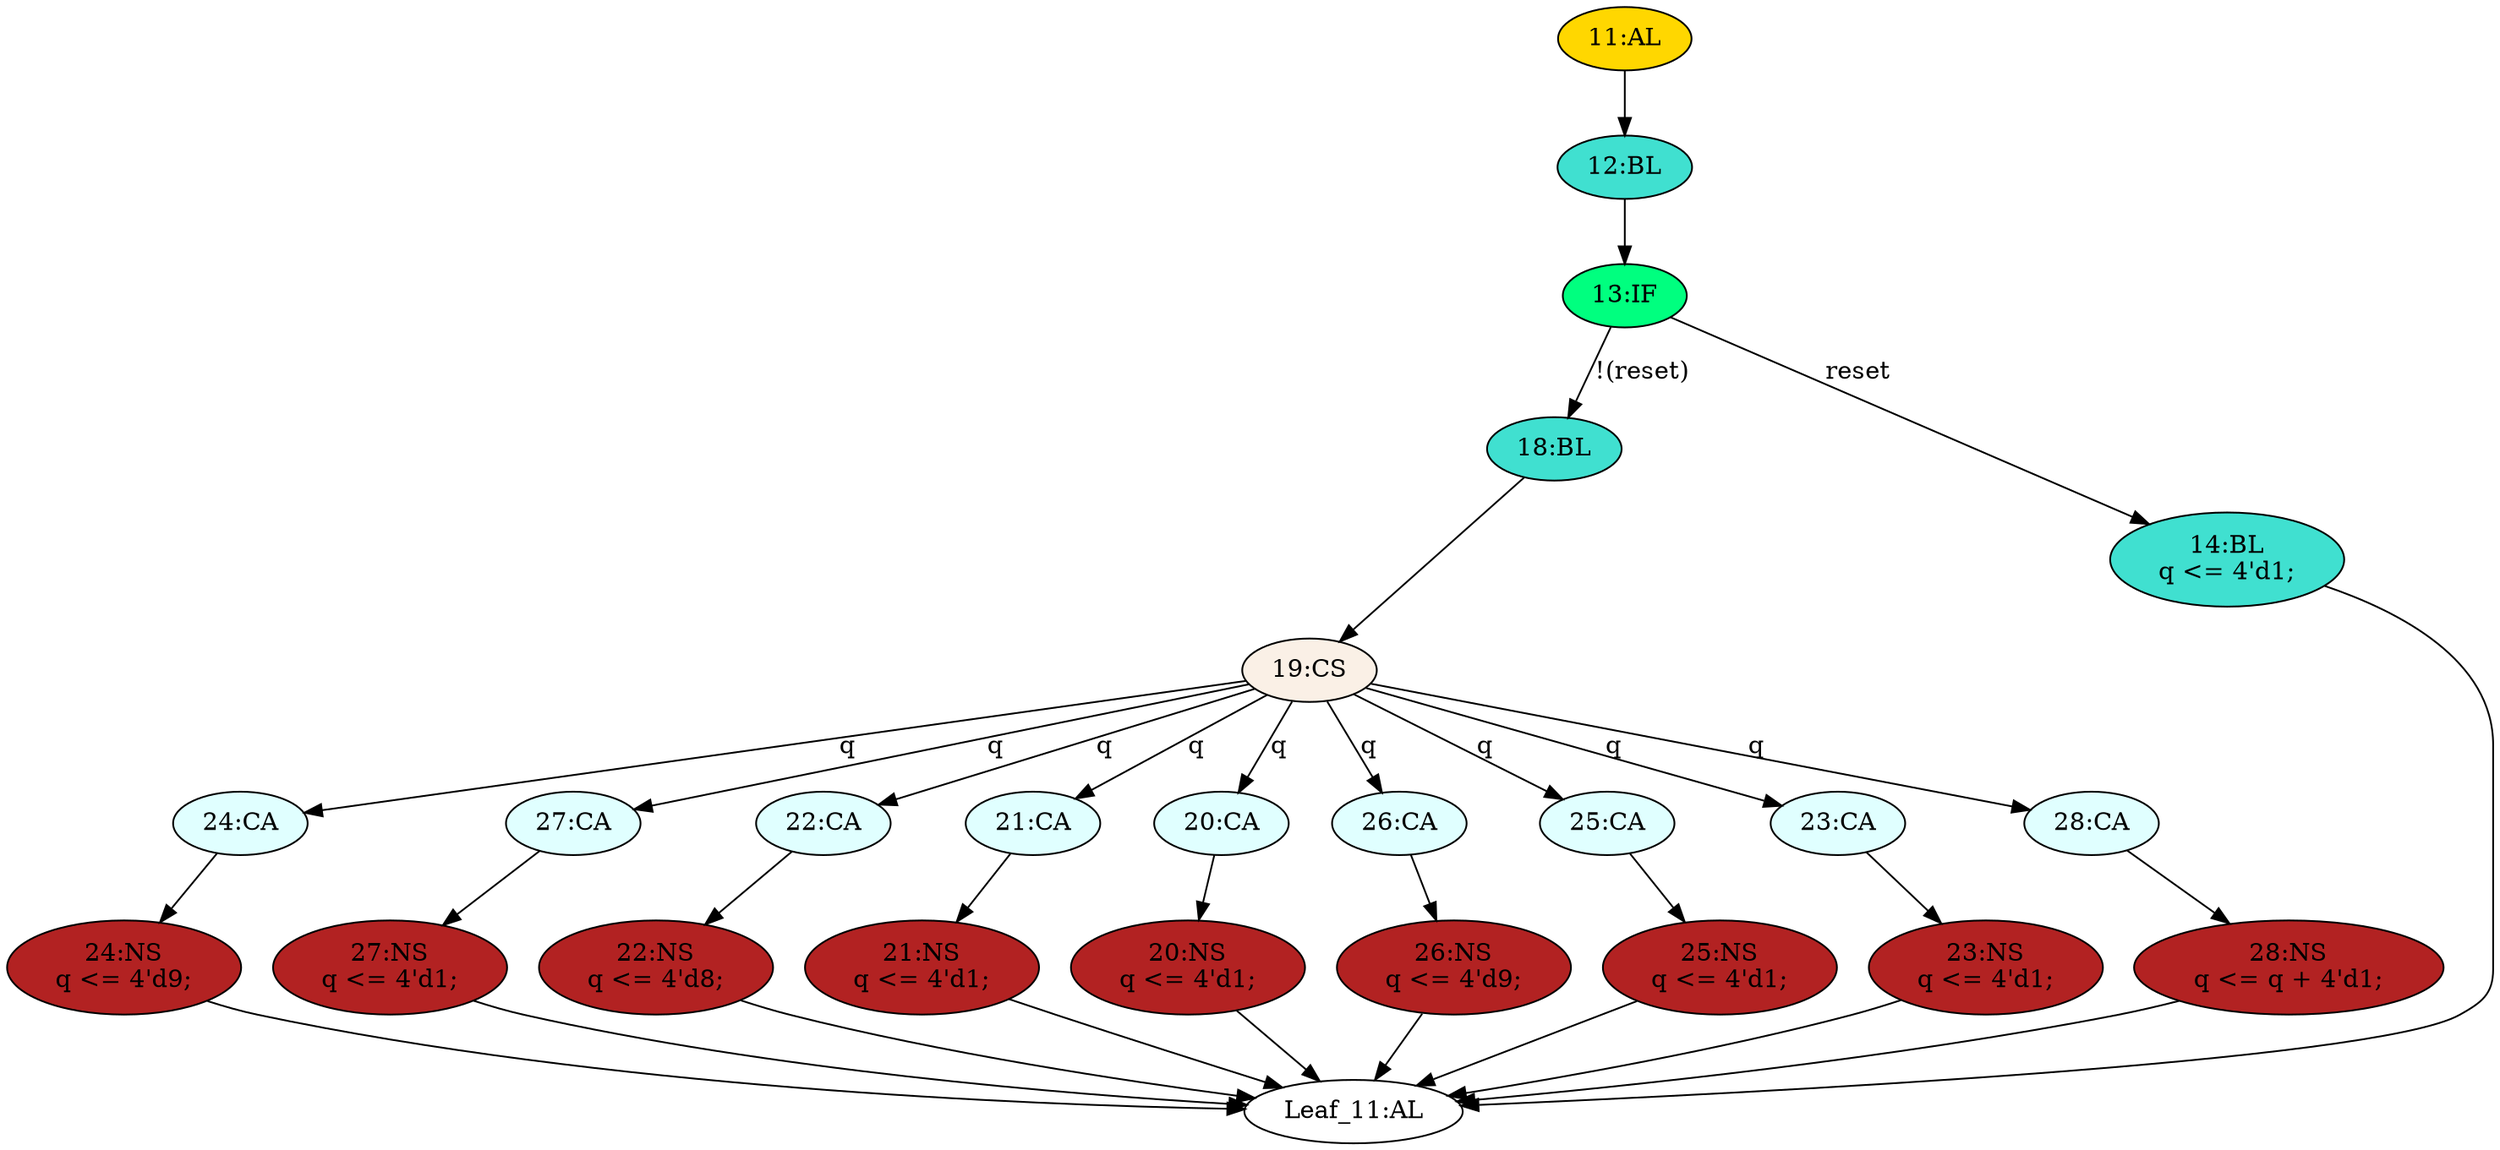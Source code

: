 strict digraph "" {
	node [label="\N"];
	"24:CA"	[ast="<pyverilog.vparser.ast.Case object at 0x7f439a4cbbd0>",
		fillcolor=lightcyan,
		label="24:CA",
		statements="[]",
		style=filled,
		typ=Case];
	"24:NS"	[ast="<pyverilog.vparser.ast.NonblockingSubstitution object at 0x7f439a4cbd10>",
		fillcolor=firebrick,
		label="24:NS
q <= 4'd9;",
		statements="[<pyverilog.vparser.ast.NonblockingSubstitution object at 0x7f439a4cbd10>]",
		style=filled,
		typ=NonblockingSubstitution];
	"24:CA" -> "24:NS"	[cond="[]",
		lineno=None];
	"13:IF"	[ast="<pyverilog.vparser.ast.IfStatement object at 0x7f439a4cbe90>",
		fillcolor=springgreen,
		label="13:IF",
		statements="[]",
		style=filled,
		typ=IfStatement];
	"18:BL"	[ast="<pyverilog.vparser.ast.Block object at 0x7f439a4f0090>",
		fillcolor=turquoise,
		label="18:BL",
		statements="[]",
		style=filled,
		typ=Block];
	"13:IF" -> "18:BL"	[cond="['reset']",
		label="!(reset)",
		lineno=13];
	"14:BL"	[ast="<pyverilog.vparser.ast.Block object at 0x7f439a4c57d0>",
		fillcolor=turquoise,
		label="14:BL
q <= 4'd1;",
		statements="[<pyverilog.vparser.ast.NonblockingSubstitution object at 0x7f439a4c5810>]",
		style=filled,
		typ=Block];
	"13:IF" -> "14:BL"	[cond="['reset']",
		label=reset,
		lineno=13];
	"Leaf_11:AL"	[def_var="['q']",
		label="Leaf_11:AL"];
	"19:CS"	[ast="<pyverilog.vparser.ast.CaseStatement object at 0x7f439a4f00d0>",
		fillcolor=linen,
		label="19:CS",
		statements="[]",
		style=filled,
		typ=CaseStatement];
	"18:BL" -> "19:CS"	[cond="[]",
		lineno=None];
	"12:BL"	[ast="<pyverilog.vparser.ast.Block object at 0x7f439a4c59d0>",
		fillcolor=turquoise,
		label="12:BL",
		statements="[]",
		style=filled,
		typ=Block];
	"12:BL" -> "13:IF"	[cond="[]",
		lineno=None];
	"20:NS"	[ast="<pyverilog.vparser.ast.NonblockingSubstitution object at 0x7f439a4f01d0>",
		fillcolor=firebrick,
		label="20:NS
q <= 4'd1;",
		statements="[<pyverilog.vparser.ast.NonblockingSubstitution object at 0x7f439a4f01d0>]",
		style=filled,
		typ=NonblockingSubstitution];
	"20:NS" -> "Leaf_11:AL"	[cond="[]",
		lineno=None];
	"26:NS"	[ast="<pyverilog.vparser.ast.NonblockingSubstitution object at 0x7f439a4c51d0>",
		fillcolor=firebrick,
		label="26:NS
q <= 4'd9;",
		statements="[<pyverilog.vparser.ast.NonblockingSubstitution object at 0x7f439a4c51d0>]",
		style=filled,
		typ=NonblockingSubstitution];
	"26:NS" -> "Leaf_11:AL"	[cond="[]",
		lineno=None];
	"27:CA"	[ast="<pyverilog.vparser.ast.Case object at 0x7f439a4c5350>",
		fillcolor=lightcyan,
		label="27:CA",
		statements="[]",
		style=filled,
		typ=Case];
	"27:NS"	[ast="<pyverilog.vparser.ast.NonblockingSubstitution object at 0x7f439a4c53d0>",
		fillcolor=firebrick,
		label="27:NS
q <= 4'd1;",
		statements="[<pyverilog.vparser.ast.NonblockingSubstitution object at 0x7f439a4c53d0>]",
		style=filled,
		typ=NonblockingSubstitution];
	"27:CA" -> "27:NS"	[cond="[]",
		lineno=None];
	"23:NS"	[ast="<pyverilog.vparser.ast.NonblockingSubstitution object at 0x7f439a4f0d90>",
		fillcolor=firebrick,
		label="23:NS
q <= 4'd1;",
		statements="[<pyverilog.vparser.ast.NonblockingSubstitution object at 0x7f439a4f0d90>]",
		style=filled,
		typ=NonblockingSubstitution];
	"23:NS" -> "Leaf_11:AL"	[cond="[]",
		lineno=None];
	"22:NS"	[ast="<pyverilog.vparser.ast.NonblockingSubstitution object at 0x7f439a4f0b90>",
		fillcolor=firebrick,
		label="22:NS
q <= 4'd8;",
		statements="[<pyverilog.vparser.ast.NonblockingSubstitution object at 0x7f439a4f0b90>]",
		style=filled,
		typ=NonblockingSubstitution];
	"22:NS" -> "Leaf_11:AL"	[cond="[]",
		lineno=None];
	"25:NS"	[ast="<pyverilog.vparser.ast.NonblockingSubstitution object at 0x7f439a4f0f90>",
		fillcolor=firebrick,
		label="25:NS
q <= 4'd1;",
		statements="[<pyverilog.vparser.ast.NonblockingSubstitution object at 0x7f439a4f0f90>]",
		style=filled,
		typ=NonblockingSubstitution];
	"25:NS" -> "Leaf_11:AL"	[cond="[]",
		lineno=None];
	"11:AL"	[ast="<pyverilog.vparser.ast.Always object at 0x7f439a4c5a90>",
		clk_sens=True,
		fillcolor=gold,
		label="11:AL",
		sens="['clk']",
		statements="[]",
		style=filled,
		typ=Always,
		use_var="['reset', 'q']"];
	"11:AL" -> "12:BL"	[cond="[]",
		lineno=None];
	"14:BL" -> "Leaf_11:AL"	[cond="[]",
		lineno=None];
	"22:CA"	[ast="<pyverilog.vparser.ast.Case object at 0x7f439a4f0b10>",
		fillcolor=lightcyan,
		label="22:CA",
		statements="[]",
		style=filled,
		typ=Case];
	"22:CA" -> "22:NS"	[cond="[]",
		lineno=None];
	"28:NS"	[ast="<pyverilog.vparser.ast.NonblockingSubstitution object at 0x7f439a4c5590>",
		fillcolor=firebrick,
		label="28:NS
q <= q + 4'd1;",
		statements="[<pyverilog.vparser.ast.NonblockingSubstitution object at 0x7f439a4c5590>]",
		style=filled,
		typ=NonblockingSubstitution];
	"28:NS" -> "Leaf_11:AL"	[cond="[]",
		lineno=None];
	"21:CA"	[ast="<pyverilog.vparser.ast.Case object at 0x7f439a4f0910>",
		fillcolor=lightcyan,
		label="21:CA",
		statements="[]",
		style=filled,
		typ=Case];
	"21:NS"	[ast="<pyverilog.vparser.ast.NonblockingSubstitution object at 0x7f439a4f0990>",
		fillcolor=firebrick,
		label="21:NS
q <= 4'd1;",
		statements="[<pyverilog.vparser.ast.NonblockingSubstitution object at 0x7f439a4f0990>]",
		style=filled,
		typ=NonblockingSubstitution];
	"21:CA" -> "21:NS"	[cond="[]",
		lineno=None];
	"20:CA"	[ast="<pyverilog.vparser.ast.Case object at 0x7f439a4f0150>",
		fillcolor=lightcyan,
		label="20:CA",
		statements="[]",
		style=filled,
		typ=Case];
	"20:CA" -> "20:NS"	[cond="[]",
		lineno=None];
	"24:NS" -> "Leaf_11:AL"	[cond="[]",
		lineno=None];
	"27:NS" -> "Leaf_11:AL"	[cond="[]",
		lineno=None];
	"26:CA"	[ast="<pyverilog.vparser.ast.Case object at 0x7f439a4c5150>",
		fillcolor=lightcyan,
		label="26:CA",
		statements="[]",
		style=filled,
		typ=Case];
	"26:CA" -> "26:NS"	[cond="[]",
		lineno=None];
	"25:CA"	[ast="<pyverilog.vparser.ast.Case object at 0x7f439a4f0f10>",
		fillcolor=lightcyan,
		label="25:CA",
		statements="[]",
		style=filled,
		typ=Case];
	"25:CA" -> "25:NS"	[cond="[]",
		lineno=None];
	"23:CA"	[ast="<pyverilog.vparser.ast.Case object at 0x7f439a4f0d10>",
		fillcolor=lightcyan,
		label="23:CA",
		statements="[]",
		style=filled,
		typ=Case];
	"23:CA" -> "23:NS"	[cond="[]",
		lineno=None];
	"19:CS" -> "24:CA"	[cond="['q']",
		label=q,
		lineno=19];
	"19:CS" -> "27:CA"	[cond="['q']",
		label=q,
		lineno=19];
	"19:CS" -> "22:CA"	[cond="['q']",
		label=q,
		lineno=19];
	"19:CS" -> "21:CA"	[cond="['q']",
		label=q,
		lineno=19];
	"19:CS" -> "20:CA"	[cond="['q']",
		label=q,
		lineno=19];
	"19:CS" -> "26:CA"	[cond="['q']",
		label=q,
		lineno=19];
	"19:CS" -> "25:CA"	[cond="['q']",
		label=q,
		lineno=19];
	"19:CS" -> "23:CA"	[cond="['q']",
		label=q,
		lineno=19];
	"28:CA"	[ast="<pyverilog.vparser.ast.Case object at 0x7f439a4c5550>",
		fillcolor=lightcyan,
		label="28:CA",
		statements="[]",
		style=filled,
		typ=Case];
	"19:CS" -> "28:CA"	[cond="['q']",
		label=q,
		lineno=19];
	"28:CA" -> "28:NS"	[cond="[]",
		lineno=None];
	"21:NS" -> "Leaf_11:AL"	[cond="[]",
		lineno=None];
}
